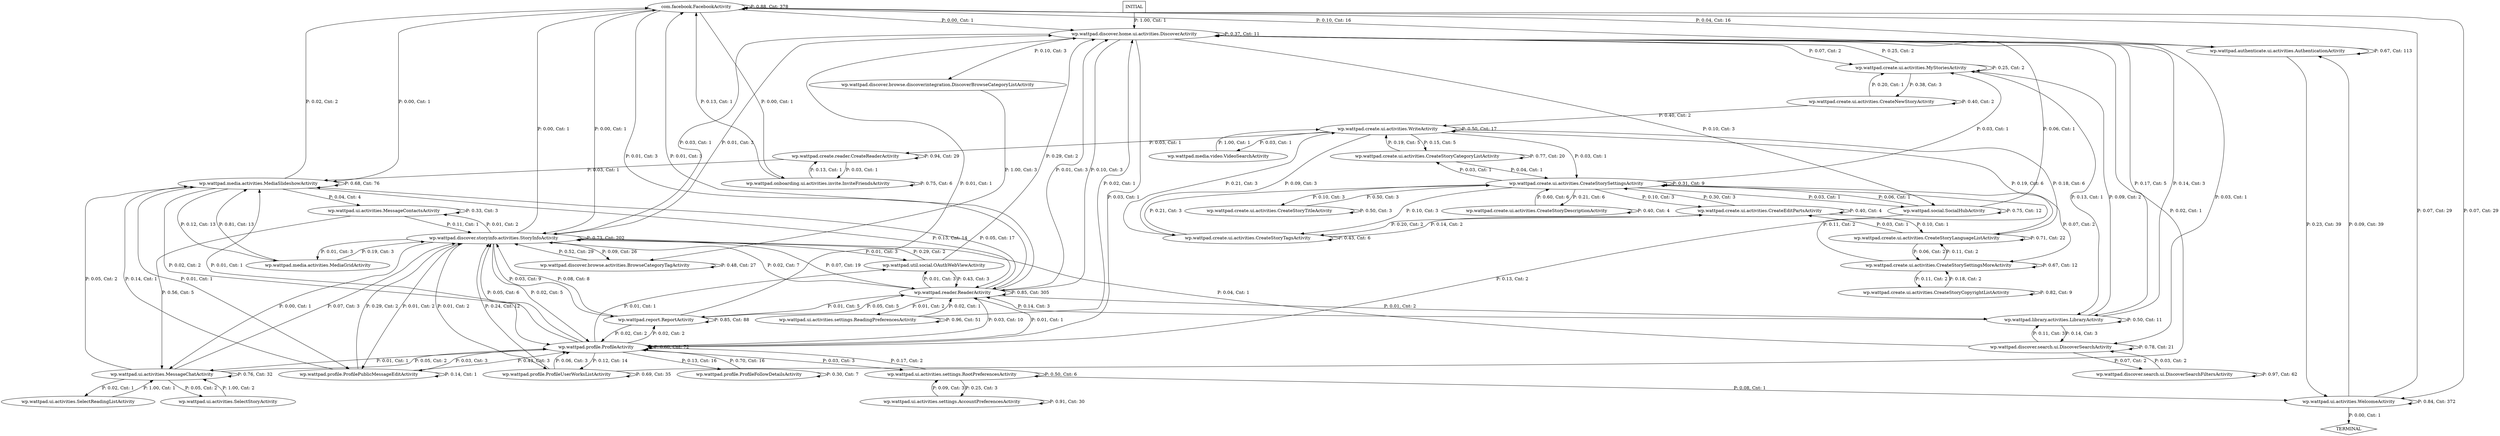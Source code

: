 digraph G {
  0 [label="com.facebook.FacebookActivity"];
  1 [label="wp.wattpad.authenticate.ui.activities.AuthenticationActivity"];
  2 [label="wp.wattpad.create.reader.CreateReaderActivity"];
  3 [label="wp.wattpad.create.ui.activities.CreateEditPartsActivity"];
  4 [label="wp.wattpad.create.ui.activities.CreateNewStoryActivity"];
  5 [label="wp.wattpad.create.ui.activities.CreateStoryCategoryListActivity"];
  6 [label="wp.wattpad.create.ui.activities.CreateStoryCopyrightListActivity"];
  7 [label="wp.wattpad.create.ui.activities.CreateStoryDescriptionActivity"];
  8 [label="wp.wattpad.create.ui.activities.CreateStoryLanguageListActivity"];
  9 [label="wp.wattpad.create.ui.activities.CreateStorySettingsActivity"];
  10 [label="wp.wattpad.create.ui.activities.CreateStorySettingsMoreActivity"];
  11 [label="wp.wattpad.create.ui.activities.CreateStoryTagsActivity"];
  12 [label="wp.wattpad.create.ui.activities.CreateStoryTitleActivity"];
  13 [label="wp.wattpad.create.ui.activities.MyStoriesActivity"];
  14 [label="wp.wattpad.create.ui.activities.WriteActivity"];
  15 [label="wp.wattpad.discover.browse.activities.BrowseCategoryTagActivity"];
  16 [label="wp.wattpad.discover.browse.discoverintegration.DiscoverBrowseCategoryListActivity"];
  17 [label="wp.wattpad.discover.home.ui.activities.DiscoverActivity"];
  18 [label="wp.wattpad.discover.search.ui.DiscoverSearchActivity"];
  19 [label="wp.wattpad.discover.search.ui.DiscoverSearchFiltersActivity"];
  20 [label="wp.wattpad.discover.storyinfo.activities.StoryInfoActivity"];
  21 [label="wp.wattpad.library.activities.LibraryActivity"];
  22 [label="wp.wattpad.media.activities.MediaGridActivity"];
  23 [label="wp.wattpad.media.activities.MediaSlideshowActivity"];
  24 [label="wp.wattpad.media.video.VideoSearchActivity"];
  25 [label="wp.wattpad.onboarding.ui.activities.invite.InviteFriendsActivity"];
  26 [label="wp.wattpad.profile.ProfileActivity"];
  27 [label="wp.wattpad.profile.ProfileFollowDetailsActivity"];
  28 [label="wp.wattpad.profile.ProfilePublicMessageEditActivity"];
  29 [label="wp.wattpad.profile.ProfileUserWorksListActivity"];
  30 [label="wp.wattpad.reader.ReaderActivity"];
  31 [label="wp.wattpad.report.ReportActivity"];
  32 [label="wp.wattpad.social.SocialHubActivity"];
  33 [label="wp.wattpad.ui.activities.MessageChatActivity"];
  34 [label="wp.wattpad.ui.activities.MessageContactsActivity"];
  35 [label="wp.wattpad.ui.activities.SelectReadingListActivity"];
  36 [label="wp.wattpad.ui.activities.SelectStoryActivity"];
  37 [label="wp.wattpad.ui.activities.WelcomeActivity"];
  38 [label="wp.wattpad.ui.activities.settings.AccountPreferencesActivity"];
  39 [label="wp.wattpad.ui.activities.settings.ReadingPreferencesActivity"];
  40 [label="wp.wattpad.ui.activities.settings.RootPreferencesActivity"];
  41 [label="wp.wattpad.util.social.OAuthWebViewActivity"];
  42 [label="TERMINAL",shape=diamond];
  43 [label="INITIAL",shape=box];
0->0 [label="P: 0.88, Cnt: 378"];
0->1 [label="P: 0.04, Cnt: 16"];
0->17 [label="P: 0.00, Cnt: 1"];
0->20 [label="P: 0.00, Cnt: 1"];
0->23 [label="P: 0.00, Cnt: 1"];
0->25 [label="P: 0.00, Cnt: 1"];
0->30 [label="P: 0.01, Cnt: 3"];
0->37 [label="P: 0.07, Cnt: 29"];
1->0 [label="P: 0.10, Cnt: 16"];
1->1 [label="P: 0.67, Cnt: 113"];
1->37 [label="P: 0.23, Cnt: 39"];
2->2 [label="P: 0.94, Cnt: 29"];
2->23 [label="P: 0.03, Cnt: 1"];
2->25 [label="P: 0.03, Cnt: 1"];
3->3 [label="P: 0.40, Cnt: 4"];
3->8 [label="P: 0.10, Cnt: 1"];
3->9 [label="P: 0.30, Cnt: 3"];
3->11 [label="P: 0.20, Cnt: 2"];
4->4 [label="P: 0.40, Cnt: 2"];
4->13 [label="P: 0.20, Cnt: 1"];
4->14 [label="P: 0.40, Cnt: 2"];
5->5 [label="P: 0.77, Cnt: 20"];
5->9 [label="P: 0.04, Cnt: 1"];
5->14 [label="P: 0.19, Cnt: 5"];
6->6 [label="P: 0.82, Cnt: 9"];
6->10 [label="P: 0.18, Cnt: 2"];
7->7 [label="P: 0.40, Cnt: 4"];
7->9 [label="P: 0.60, Cnt: 6"];
8->3 [label="P: 0.03, Cnt: 1"];
8->8 [label="P: 0.71, Cnt: 22"];
8->10 [label="P: 0.06, Cnt: 2"];
8->14 [label="P: 0.19, Cnt: 6"];
9->3 [label="P: 0.10, Cnt: 3"];
9->5 [label="P: 0.03, Cnt: 1"];
9->7 [label="P: 0.21, Cnt: 6"];
9->9 [label="P: 0.31, Cnt: 9"];
9->10 [label="P: 0.07, Cnt: 2"];
9->11 [label="P: 0.10, Cnt: 3"];
9->12 [label="P: 0.10, Cnt: 3"];
9->13 [label="P: 0.03, Cnt: 1"];
9->32 [label="P: 0.03, Cnt: 1"];
10->6 [label="P: 0.11, Cnt: 2"];
10->8 [label="P: 0.11, Cnt: 2"];
10->9 [label="P: 0.11, Cnt: 2"];
10->10 [label="P: 0.67, Cnt: 12"];
11->3 [label="P: 0.14, Cnt: 2"];
11->9 [label="P: 0.21, Cnt: 3"];
11->11 [label="P: 0.43, Cnt: 6"];
11->14 [label="P: 0.21, Cnt: 3"];
12->9 [label="P: 0.50, Cnt: 3"];
12->12 [label="P: 0.50, Cnt: 3"];
13->4 [label="P: 0.38, Cnt: 3"];
13->13 [label="P: 0.25, Cnt: 2"];
13->17 [label="P: 0.25, Cnt: 2"];
13->21 [label="P: 0.13, Cnt: 1"];
14->2 [label="P: 0.03, Cnt: 1"];
14->5 [label="P: 0.15, Cnt: 5"];
14->8 [label="P: 0.18, Cnt: 6"];
14->9 [label="P: 0.03, Cnt: 1"];
14->11 [label="P: 0.09, Cnt: 3"];
14->14 [label="P: 0.50, Cnt: 17"];
14->24 [label="P: 0.03, Cnt: 1"];
15->15 [label="P: 0.48, Cnt: 27"];
15->20 [label="P: 0.52, Cnt: 29"];
16->15 [label="P: 1.00, Cnt: 3"];
17->13 [label="P: 0.07, Cnt: 2"];
17->16 [label="P: 0.10, Cnt: 3"];
17->17 [label="P: 0.37, Cnt: 11"];
17->18 [label="P: 0.03, Cnt: 1"];
17->20 [label="P: 0.03, Cnt: 1"];
17->21 [label="P: 0.17, Cnt: 5"];
17->26 [label="P: 0.03, Cnt: 1"];
17->30 [label="P: 0.10, Cnt: 3"];
17->32 [label="P: 0.10, Cnt: 3"];
18->18 [label="P: 0.78, Cnt: 21"];
18->19 [label="P: 0.07, Cnt: 2"];
18->20 [label="P: 0.04, Cnt: 1"];
18->21 [label="P: 0.11, Cnt: 3"];
19->18 [label="P: 0.03, Cnt: 2"];
19->19 [label="P: 0.97, Cnt: 62"];
20->0 [label="P: 0.00, Cnt: 1"];
20->15 [label="P: 0.09, Cnt: 26"];
20->17 [label="P: 0.01, Cnt: 3"];
20->20 [label="P: 0.73, Cnt: 202"];
20->22 [label="P: 0.01, Cnt: 3"];
20->26 [label="P: 0.02, Cnt: 5"];
20->28 [label="P: 0.01, Cnt: 2"];
20->29 [label="P: 0.01, Cnt: 2"];
20->30 [label="P: 0.07, Cnt: 19"];
20->31 [label="P: 0.03, Cnt: 9"];
20->33 [label="P: 0.00, Cnt: 1"];
20->34 [label="P: 0.01, Cnt: 2"];
20->41 [label="P: 0.01, Cnt: 3"];
21->13 [label="P: 0.09, Cnt: 2"];
21->17 [label="P: 0.14, Cnt: 3"];
21->18 [label="P: 0.14, Cnt: 3"];
21->21 [label="P: 0.50, Cnt: 11"];
21->30 [label="P: 0.14, Cnt: 3"];
22->20 [label="P: 0.19, Cnt: 3"];
22->23 [label="P: 0.81, Cnt: 13"];
23->0 [label="P: 0.02, Cnt: 2"];
23->22 [label="P: 0.12, Cnt: 13"];
23->23 [label="P: 0.68, Cnt: 76"];
23->26 [label="P: 0.02, Cnt: 2"];
23->28 [label="P: 0.01, Cnt: 1"];
23->30 [label="P: 0.13, Cnt: 14"];
23->34 [label="P: 0.04, Cnt: 4"];
24->14 [label="P: 1.00, Cnt: 1"];
25->0 [label="P: 0.13, Cnt: 1"];
25->2 [label="P: 0.13, Cnt: 1"];
25->25 [label="P: 0.75, Cnt: 6"];
26->20 [label="P: 0.05, Cnt: 6"];
26->23 [label="P: 0.01, Cnt: 1"];
26->26 [label="P: 0.60, Cnt: 72"];
26->27 [label="P: 0.13, Cnt: 16"];
26->28 [label="P: 0.03, Cnt: 3"];
26->29 [label="P: 0.12, Cnt: 14"];
26->30 [label="P: 0.01, Cnt: 1"];
26->31 [label="P: 0.02, Cnt: 2"];
26->33 [label="P: 0.01, Cnt: 1"];
26->40 [label="P: 0.03, Cnt: 3"];
26->41 [label="P: 0.01, Cnt: 1"];
27->26 [label="P: 0.70, Cnt: 16"];
27->27 [label="P: 0.30, Cnt: 7"];
28->20 [label="P: 0.29, Cnt: 2"];
28->23 [label="P: 0.14, Cnt: 1"];
28->26 [label="P: 0.43, Cnt: 3"];
28->28 [label="P: 0.14, Cnt: 1"];
29->17 [label="P: 0.02, Cnt: 1"];
29->20 [label="P: 0.24, Cnt: 12"];
29->26 [label="P: 0.06, Cnt: 3"];
29->29 [label="P: 0.69, Cnt: 35"];
30->0 [label="P: 0.01, Cnt: 3"];
30->17 [label="P: 0.01, Cnt: 3"];
30->20 [label="P: 0.02, Cnt: 7"];
30->21 [label="P: 0.01, Cnt: 2"];
30->23 [label="P: 0.05, Cnt: 17"];
30->26 [label="P: 0.03, Cnt: 10"];
30->30 [label="P: 0.85, Cnt: 305"];
30->31 [label="P: 0.01, Cnt: 5"];
30->39 [label="P: 0.01, Cnt: 2"];
30->41 [label="P: 0.01, Cnt: 3"];
31->17 [label="P: 0.01, Cnt: 1"];
31->20 [label="P: 0.08, Cnt: 8"];
31->26 [label="P: 0.02, Cnt: 2"];
31->30 [label="P: 0.05, Cnt: 5"];
31->31 [label="P: 0.85, Cnt: 88"];
32->9 [label="P: 0.06, Cnt: 1"];
32->17 [label="P: 0.06, Cnt: 1"];
32->26 [label="P: 0.13, Cnt: 2"];
32->32 [label="P: 0.75, Cnt: 12"];
33->20 [label="P: 0.07, Cnt: 3"];
33->23 [label="P: 0.05, Cnt: 2"];
33->26 [label="P: 0.05, Cnt: 2"];
33->33 [label="P: 0.76, Cnt: 32"];
33->35 [label="P: 0.02, Cnt: 1"];
33->36 [label="P: 0.05, Cnt: 2"];
34->20 [label="P: 0.11, Cnt: 1"];
34->33 [label="P: 0.56, Cnt: 5"];
34->34 [label="P: 0.33, Cnt: 3"];
35->33 [label="P: 1.00, Cnt: 1"];
36->33 [label="P: 1.00, Cnt: 2"];
37->0 [label="P: 0.07, Cnt: 29"];
37->1 [label="P: 0.09, Cnt: 39"];
37->37 [label="P: 0.84, Cnt: 372"];
37->42 [label="P: 0.00, Cnt: 1"];
38->38 [label="P: 0.91, Cnt: 30"];
38->40 [label="P: 0.09, Cnt: 3"];
39->17 [label="P: 0.02, Cnt: 1"];
39->30 [label="P: 0.02, Cnt: 1"];
39->39 [label="P: 0.96, Cnt: 51"];
40->26 [label="P: 0.17, Cnt: 2"];
40->37 [label="P: 0.08, Cnt: 1"];
40->38 [label="P: 0.25, Cnt: 3"];
40->40 [label="P: 0.50, Cnt: 6"];
41->17 [label="P: 0.29, Cnt: 2"];
41->20 [label="P: 0.29, Cnt: 2"];
41->30 [label="P: 0.43, Cnt: 3"];
43->17 [label="P: 1.00, Cnt: 1"];
}
